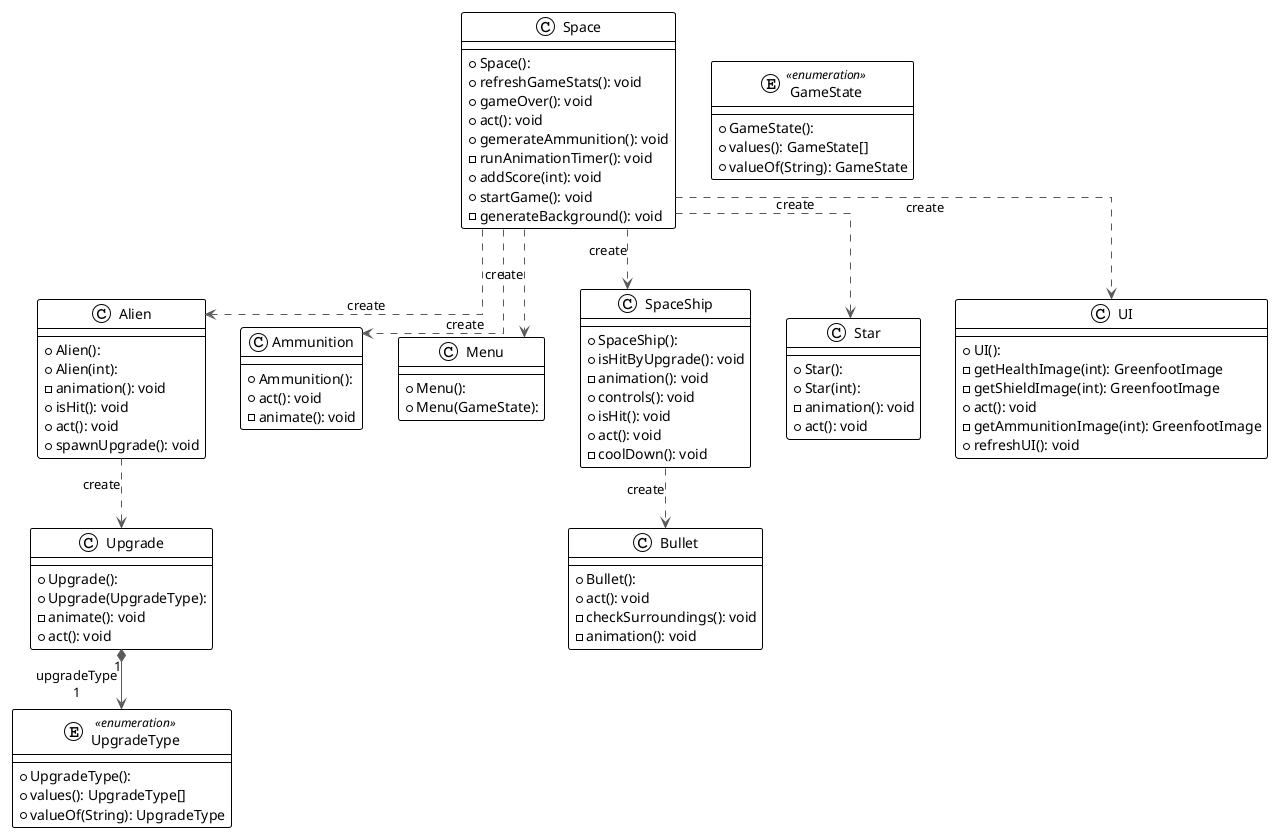 @startuml

!theme plain
top to bottom direction
skinparam linetype ortho

class Alien {
  + Alien(): 
  + Alien(int): 
  - animation(): void
  + isHit(): void
  + act(): void
  + spawnUpgrade(): void
}
class Ammunition {
  + Ammunition(): 
  + act(): void
  - animate(): void
}
class Bullet {
  + Bullet(): 
  + act(): void
  - checkSurroundings(): void
  - animation(): void
}
enum GameState << enumeration >> {
  + GameState(): 
  + values(): GameState[]
  + valueOf(String): GameState
}
class Menu {
  + Menu(): 
  + Menu(GameState): 
}
class Space {
  + Space(): 
  + refreshGameStats(): void
  + gameOver(): void
  + act(): void
  + gemerateAmmunition(): void
  - runAnimationTimer(): void
  + addScore(int): void
  + startGame(): void
  - generateBackground(): void
}
class SpaceShip {
  + SpaceShip(): 
  + isHitByUpgrade(): void
  - animation(): void
  + controls(): void
  + isHit(): void
  + act(): void
  - coolDown(): void
}
class Star {
  + Star(): 
  + Star(int): 
  - animation(): void
  + act(): void
}
class UI {
  + UI(): 
  - getHealthImage(int): GreenfootImage
  - getShieldImage(int): GreenfootImage
  + act(): void
  - getAmmunitionImage(int): GreenfootImage
  + refreshUI(): void
}
class Upgrade {
  + Upgrade(): 
  + Upgrade(UpgradeType): 
  - animate(): void
  + act(): void
}
enum UpgradeType << enumeration >> {
  + UpgradeType(): 
  + values(): UpgradeType[]
  + valueOf(String): UpgradeType
}

Alien        -[#595959,dashed]->  Upgrade     : "«create»"
Space        -[#595959,dashed]->  Alien       : "«create»"
Space        -[#595959,dashed]->  Ammunition  : "«create»"
Space        -[#595959,dashed]->  Menu        : "«create»"
Space        -[#595959,dashed]->  SpaceShip   : "«create»"
Space        -[#595959,dashed]->  Star        : "«create»"
Space        -[#595959,dashed]->  UI          : "«create»"
SpaceShip    -[#595959,dashed]->  Bullet      : "«create»"
Upgrade     "1" *-[#595959,plain]-> "upgradeType\n1" UpgradeType 
@enduml
